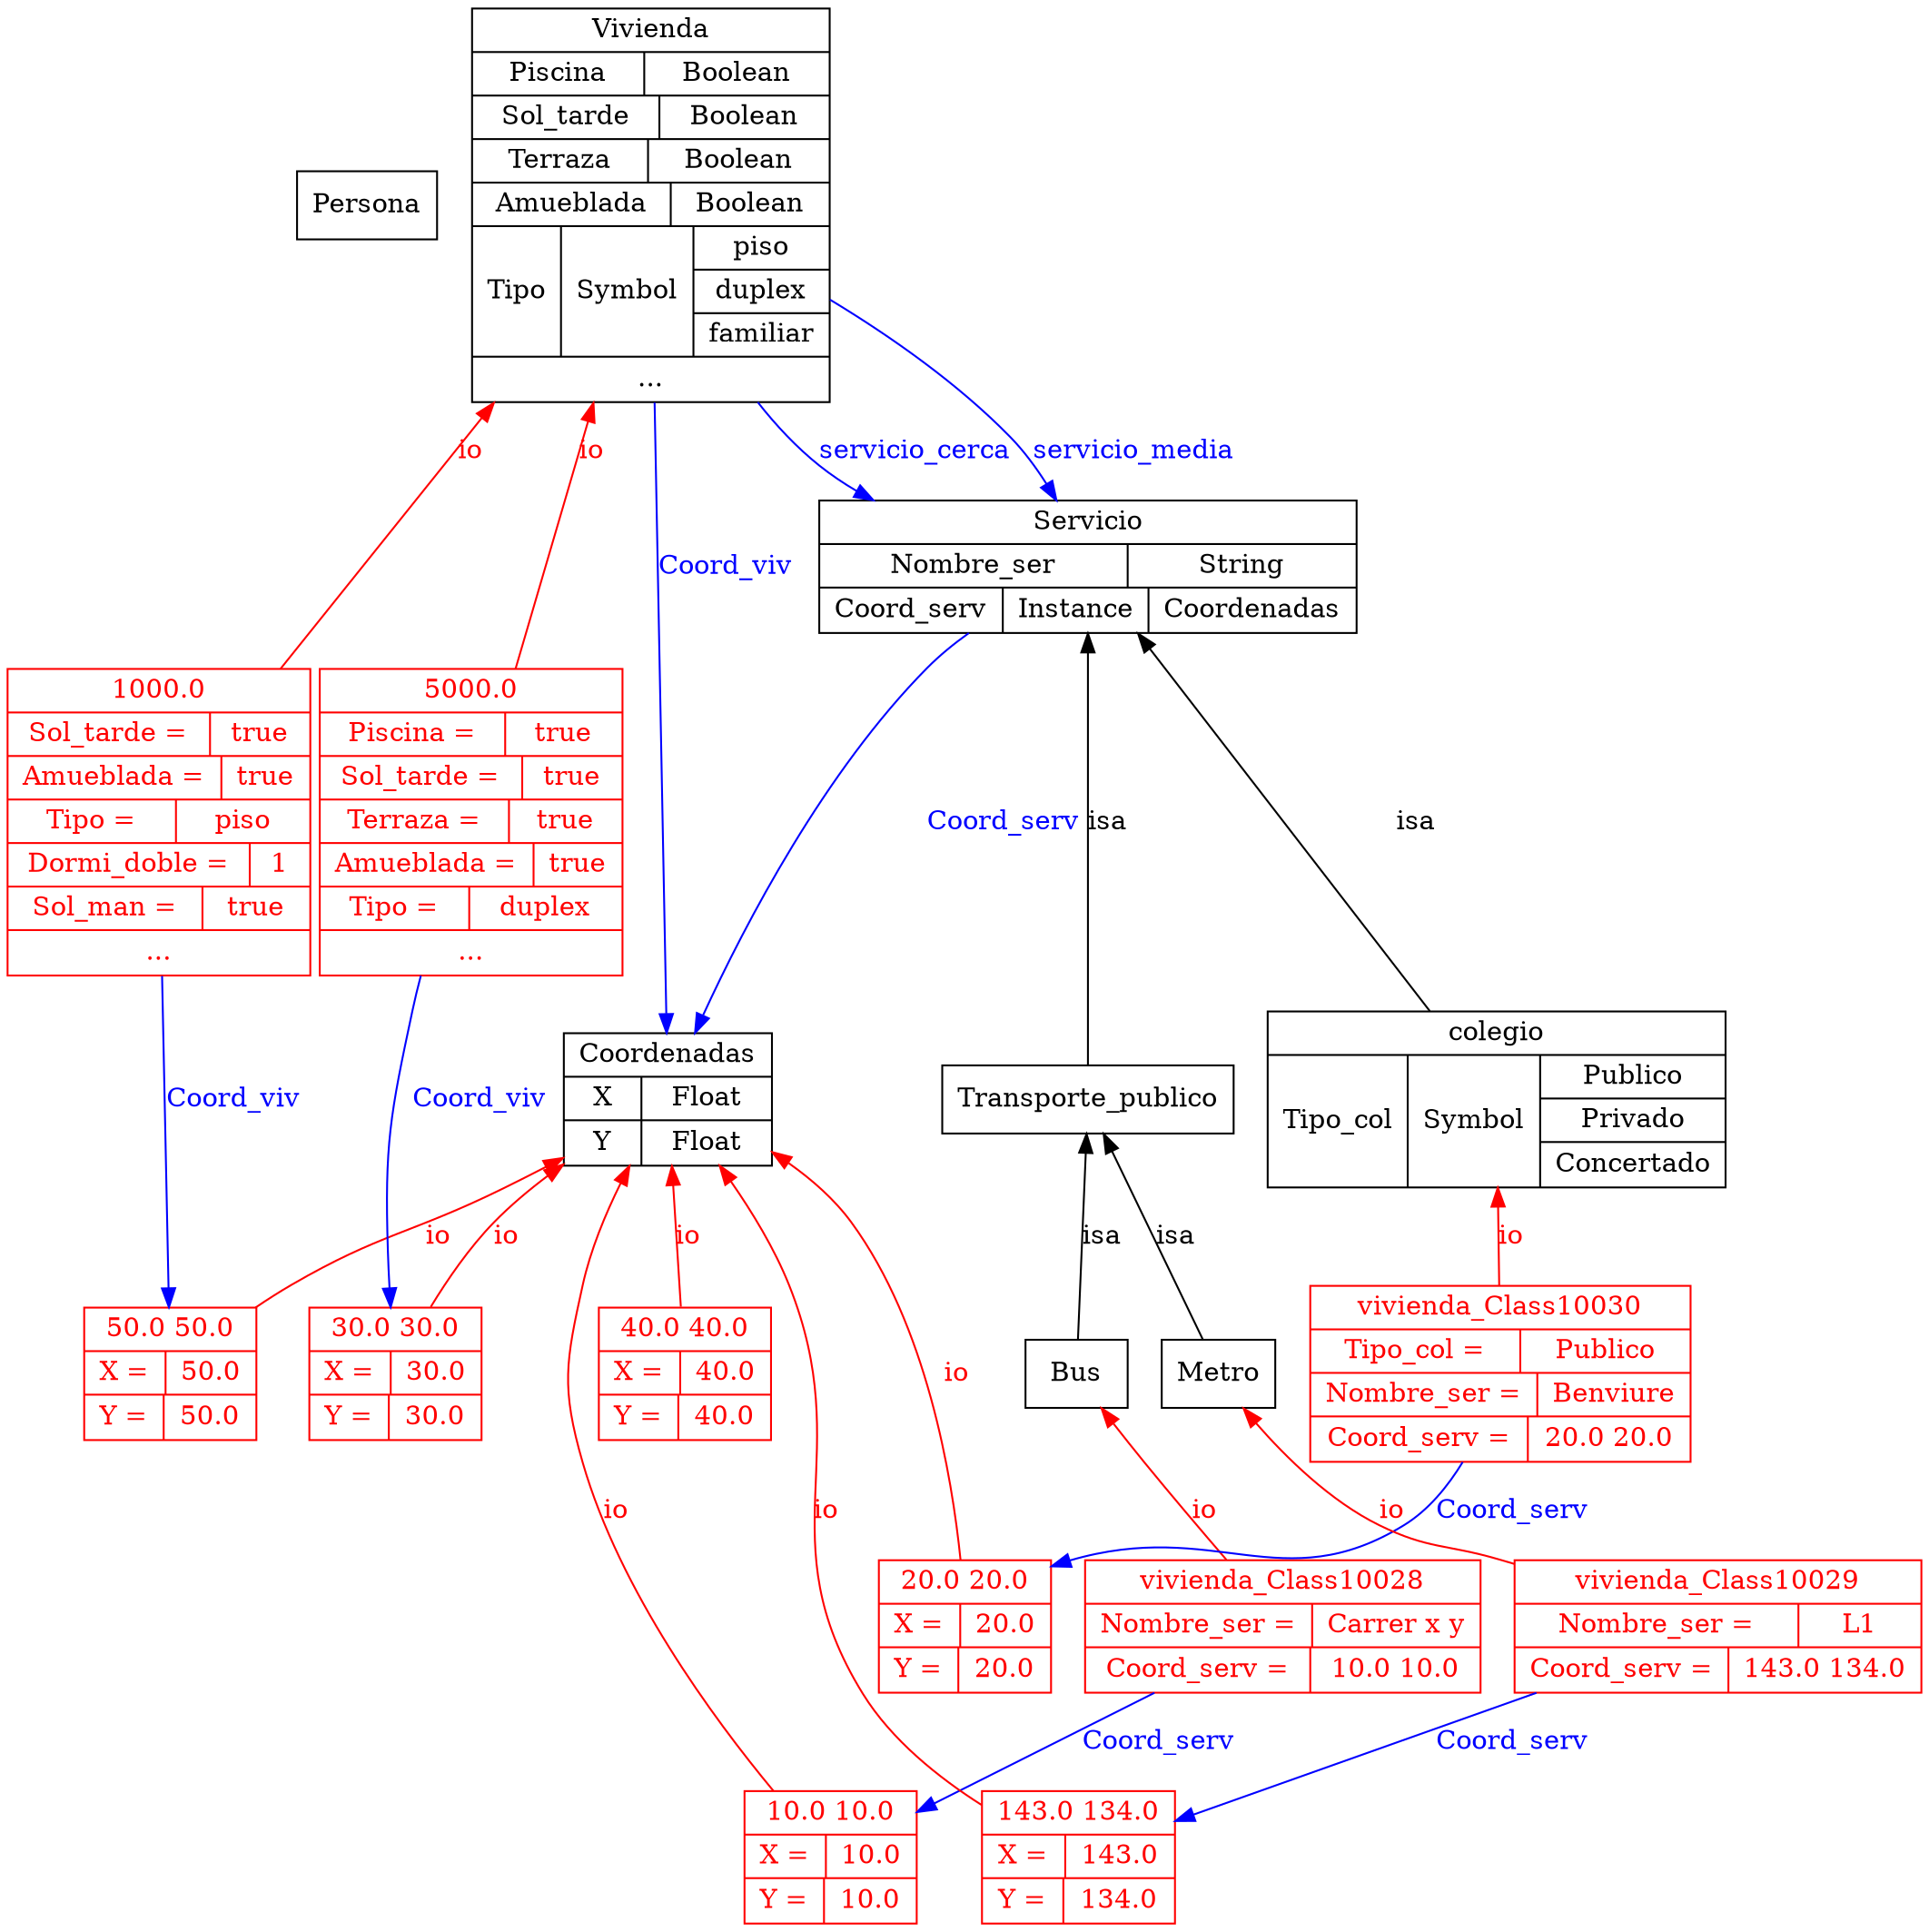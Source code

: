 digraph vivienda {
	graph [bb="0,0,862,1006"];
	node [label="\N"];
	Persona	 [color="0.0,0.0,0.0",
		fontcolor="0.0,0.0,0.0",
		height=0.5,
		label=Persona,
		pos="150,902",
		shape=box,
		width=0.86111];
	vivienda_Class10028	 [color="0.0,1.0,1.0",
		fontcolor="0.0,1.0,1.0",
		height=0.97222,
		label="{vivienda_Class10028|{Nombre_ser =|{Carrer x y}}|{Coord_serv =|{10.0 10.0}}}",
		pos="580,156",
		rects="494.5,167.5,665.5,190.5 494.5,144.5,592.5,167.5 592.5,144.5,665.5,167.5 494.5,121.5,593.5,144.5 593.5,121.5,665.5,144.5",
		shape=record,
		width=2.375];
	vivienda_Class10006	 [color="0.0,1.0,1.0",
		fontcolor="0.0,1.0,1.0",
		height=0.97222,
		label="{10.0 10.0|{X =|{10.0}}|{Y =|{10.0}}}",
		pos="282,35",
		rects="242.5,46.5,321.5,69.5 242.5,23.5,280.5,46.5 280.5,23.5,321.5,46.5 242.5,0.5,280.5,23.5 280.5,0.5,321.5,23.5",
		shape=record,
		width=1.0972];
	vivienda_Class10028 -> vivienda_Class10006	 [color="0.6666667,1.0,1.0",
		fontcolor="0.6666667,1.0,1.0",
		label=Coord_serv,
		lp="482,95.5",
		pos="e,321.51,51.776 495.8,121.38 442.56,100.12 375.62,73.386 330.96,55.553",
		style=filled];
	Bus	 [color="0.0,0.0,0.0",
		fontcolor="0.0,0.0,0.0",
		height=0.5,
		label=Bus,
		pos="473,288.5",
		shape=box,
		width=0.75];
	Bus -> vivienda_Class10028	 [color="0.0,1.0,1.0",
		dir=back,
		fontcolor="0.0,1.0,1.0",
		label=io,
		lp="540.5,216.5",
		pos="s,486.09,270.48 492.37,262.39 504.46,246.87 520.43,226.62 535,209 539.95,203.02 545.28,196.72 550.49,190.66"];
	Servicio	 [color="0.0,0.0,0.0",
		fontcolor="0.0,0.0,0.0",
		height=0.97222,
		label="{Servicio|{Nombre_ser|String}|{Coord_serv|Instance|{Coordenadas}}}",
		pos="479,712",
		rects="359.5,723.5,598.5,746.5 359.5,700.5,496.5,723.5 496.5,700.5,598.5,723.5 359.5,677.5,443.5,700.5 443.5,677.5,506.5,700.5 506.5,677.5,\
598.5,700.5",
		shape=record,
		width=3.3194];
	Coordenadas	 [color="0.0,0.0,0.0",
		fontcolor="0.0,0.0,0.0",
		height=0.97222,
		label="{Coordenadas|{X|Float}|{Y|Float}}",
		pos="296,432.5",
		rects="250,444,342,467 250,421,286,444 286,421,342,444 250,398,286,421 286,398,342,421",
		shape=record,
		width=1.2778];
	Servicio -> Coordenadas	 [color="0.6666667,1.0,1.0",
		fontcolor="0.6666667,1.0,1.0",
		label=Coord_serv,
		lp="441,578",
		pos="e,306.68,467.02 426.03,677.45 419.15,671.8 412.57,665.6 407,659 360.11,603.49 327.26,524.78 310.02,476.54",
		style=filled];
	colegio	 [color="0.0,0.0,0.0",
		fontcolor="0.0,0.0,0.0",
		height=1.2917,
		label="{colegio|{Tipo_col|Symbol|{Publico|Privado|Concertado}}}",
		pos="668,432.5",
		rects="562.5,455.5,773.5,478.5 562.5,386.5,630.5,455.5 630.5,386.5,690.5,455.5 690.5,432.5,773.5,455.5 690.5,409.5,773.5,432.5 690.5,386.5,\
773.5,409.5",
		shape=record,
		width=2.9306];
	Servicio -> colegio	 [color="0.0,0.0,0.0",
		dir=back,
		fontcolor="0.0,0.0,0.0",
		label=isa,
		lp="630,578",
		pos="s,501.99,677.25 507.79,668.72 542.68,617.51 601.21,531.57 637.04,478.96"];
	Transporte_publico	 [color="0.0,0.0,0.0",
		fontcolor="0.0,0.0,0.0",
		height=0.5,
		label=Transporte_publico,
		pos="479,432.5",
		shape=box,
		width=1.7778];
	Servicio -> Transporte_publico	 [color="0.0,0.0,0.0",
		dir=back,
		fontcolor="0.0,0.0,0.0",
		label=isa,
		lp="487,578",
		pos="s,479,677.25 479,666.93 479,604.48 479,493.12 479,450.62"];
	Coordenadas -> vivienda_Class10006	 [color="0.0,1.0,1.0",
		dir=back,
		fontcolor="0.0,1.0,1.0",
		label=io,
		lp="252.5,216.5",
		pos="s,276.82,397.85 272.26,388.61 264.51,372.33 256.89,353.3 253,335 232.82,240.12 257.27,125.27 272.15,69.559"];
	vivienda_Class10007	 [color="0.0,1.0,1.0",
		fontcolor="0.0,1.0,1.0",
		height=0.97222,
		label="{20.0 20.0|{X =|{20.0}}|{Y =|{20.0}}}",
		pos="437,156",
		rects="397.5,167.5,476.5,190.5 397.5,144.5,435.5,167.5 435.5,144.5,476.5,167.5 397.5,121.5,435.5,144.5 435.5,121.5,476.5,144.5",
		shape=record,
		width=1.0972];
	Coordenadas -> vivienda_Class10007	 [color="0.0,1.0,1.0",
		dir=back,
		fontcolor="0.0,1.0,1.0",
		label=io,
		lp="425.5,288.5",
		pos="s,342.31,406.44 350.73,400.44 362.84,391.35 374.56,380.45 383,368 402.51,339.2 421.87,242.8 431.22,190.85"];
	vivienda_Class10012	 [color="0.0,1.0,1.0",
		fontcolor="0.0,1.0,1.0",
		height=0.97222,
		label="{143.0 134.0|{X =|{143.0}}|{Y =|{134.0}}}",
		pos="431,35",
		rects="388.5,46.5,473.5,69.5 388.5,23.5,426.5,46.5 426.5,23.5,473.5,46.5 388.5,0.5,426.5,23.5 426.5,0.5,473.5,23.5",
		shape=record,
		width=1.1806];
	Coordenadas -> vivienda_Class10012	 [color="0.0,1.0,1.0",
		dir=back,
		fontcolor="0.0,1.0,1.0",
		label=io,
		lp="376.5,216.5",
		pos="s,318.38,397.98 323.66,389.2 333.27,372.84 343.31,353.6 350,335 382.72,244.03 358.63,212.78 389,121 394.79,103.5 403.56,85.041 411.58,\
69.814"];
	vivienda_Class10010	 [color="0.0,1.0,1.0",
		fontcolor="0.0,1.0,1.0",
		height=0.97222,
		label="{50.0 50.0|{X =|{50.0}}|{Y =|{50.0}}}",
		pos="66,288.5",
		rects="26.5,300,105.5,323 26.5,277,64.5,300 64.5,277,105.5,300 26.5,254,64.5,277 64.5,254,105.5,277",
		shape=record,
		width=1.0972];
	Coordenadas -> vivienda_Class10010	 [color="0.0,1.0,1.0",
		dir=back,
		fontcolor="0.0,1.0,1.0",
		label=io,
		lp="191.5,360.5",
		pos="s,249.86,399.63 241.31,394.32 236.53,391.41 231.71,388.6 227,386 178.74,359.42 159.74,365.72 114,335 108.76,331.48 103.55,327.37 \
98.609,323.09"];
	vivienda_Class10009	 [color="0.0,1.0,1.0",
		fontcolor="0.0,1.0,1.0",
		height=0.97222,
		label="{40.0 40.0|{X =|{40.0}}|{Y =|{40.0}}}",
		pos="301,288.5",
		rects="261.5,300,340.5,323 261.5,277,299.5,300 299.5,277,340.5,300 261.5,254,299.5,277 299.5,254,340.5,277",
		shape=record,
		width=1.0972];
	Coordenadas -> vivienda_Class10009	 [color="0.0,1.0,1.0",
		dir=back,
		fontcolor="0.0,1.0,1.0",
		label=io,
		lp="303.5,360.5",
		pos="s,297.18,397.85 297.54,387.71 298.27,367.01 299.13,342.67 299.81,323.4"];
	vivienda_Class10008	 [color="0.0,1.0,1.0",
		fontcolor="0.0,1.0,1.0",
		height=0.97222,
		label="{30.0 30.0|{X =|{30.0}}|{Y =|{30.0}}}",
		pos="163,288.5",
		rects="123.5,300,202.5,323 123.5,277,161.5,300 161.5,277,202.5,300 123.5,254,161.5,277 161.5,254,202.5,277",
		shape=record,
		width=1.0972];
	Coordenadas -> vivienda_Class10008	 [color="0.0,1.0,1.0",
		dir=back,
		fontcolor="0.0,1.0,1.0",
		label=io,
		lp="235.5,360.5",
		pos="s,259.75,397.85 252.26,390.59 244.71,383.2 237.03,375.46 230,368 216.61,353.78 202.47,337.44 190.66,323.36"];
	vivienda_Class10030	 [color="0.0,1.0,1.0",
		fontcolor="0.0,1.0,1.0",
		height=1.2917,
		label="{vivienda_Class10030|{Tipo_col =|{Publico}}|{Nombre_ser =|{Benviure}}|{Coord_serv =|{20.0 20.0}}}",
		pos="672,288.5",
		rects="590,311.5,754,334.5 590,288.5,682,311.5 682,288.5,754,311.5 590,265.5,688,288.5 688,265.5,754,288.5 590,242.5,686,265.5 686,242.5,\
754,265.5",
		shape=record,
		width=2.2778];
	vivienda_Class10030 -> vivienda_Class10007	 [color="0.6666667,1.0,1.0",
		fontcolor="0.6666667,1.0,1.0",
		label=Coord_serv,
		lp="676,216.5",
		pos="e,476.51,186.66 654.7,242.41 647.67,229.68 638.25,217.1 626,209 573.67,174.39 544.55,213.52 486,191 485.9,190.96 485.8,190.92 485.7,\
190.88",
		style=filled];
	colegio -> vivienda_Class10030	 [color="0.0,1.0,1.0",
		dir=back,
		fontcolor="0.0,1.0,1.0",
		label=io,
		lp="675.5,360.5",
		pos="s,669.28,386.18 669.56,375.96 669.95,362.35 670.35,347.95 670.72,334.88"];
	vivienda_Class10027	 [color="0.0,1.0,1.0",
		fontcolor="0.0,1.0,1.0",
		height=2.25,
		label="{1000.0|{Sol_tarde =|{true}}|{Amueblada =|{true}}|{Tipo =|{piso}}|{Dormi_doble =|{1}}|{Sol_man =|{true}}|{...}}",
		pos="65,578",
		rects="0,635.5,130,658.5 0,612.5,87,635.5 87,612.5,130,635.5 0,589.5,92,612.5 92,589.5,130,612.5 0,566.5,72,589.5 72,566.5,130,589.5 0,\
543.5,105,566.5 105,543.5,130,566.5 0,520.5,85,543.5 85,520.5,130,543.5 0,497.5,130,520.5",
		shape=record,
		width=1.8056];
	vivienda_Class10027 -> vivienda_Class10010	 [color="0.6666667,1.0,1.0",
		fontcolor="0.6666667,1.0,1.0",
		label=Coord_viv,
		lp="96.5,432.5",
		pos="e,65.883,323.1 65.277,497.3 65.461,444.33 65.696,376.79 65.848,333.34",
		style=filled];
	Vivienda	 [color="0.0,0.0,0.0",
		fontcolor="0.0,0.0,0.0",
		height=2.8889,
		label="{Vivienda|{Piscina|Boolean}|{Sol_tarde|Boolean}|{Terraza|Boolean}|{Amueblada|Boolean}|{Tipo|Symbol|{piso|duplex|familiar}}|{...}}",
		pos="280,902",
		rects="199.5,982.5,360.5,1005.5 199.5,959.5,276.5,982.5 276.5,959.5,360.5,982.5 199.5,936.5,284.5,959.5 284.5,936.5,360.5,959.5 199.5,913.5,\
278.5,936.5 278.5,913.5,360.5,936.5 199.5,890.5,288.5,913.5 288.5,890.5,360.5,913.5 199.5,821.5,243.5,890.5 243.5,821.5,303.5,890.5 \
303.5,867.5,360.5,890.5 303.5,844.5,360.5,867.5 303.5,821.5,360.5,844.5 199.5,798.5,360.5,821.5",
		shape=record,
		width=2.2361];
	Vivienda -> Servicio	 [color="0.6666667,1.0,1.0",
		fontcolor="0.6666667,1.0,1.0",
		label=servicio_cerca,
		lp="400,772.5",
		pos="e,384.99,746.56 329.84,798.21 338.46,786.08 348.18,774.62 359,765 364.37,760.23 370.24,755.84 376.41,751.82",
		style=filled];
	Vivienda -> Servicio	 [color="0.6666667,1.0,1.0",
		fontcolor="0.6666667,1.0,1.0",
		label=servicio_media,
		lp="493.5,772.5",
		pos="e,463.33,746.81 360.78,850.22 388.3,830.47 417.92,806.26 441,780 447.42,772.69 453.26,764.13 458.33,755.62",
		style=filled];
	Vivienda -> Coordenadas	 [color="0.6666667,1.0,1.0",
		fontcolor="0.6666667,1.0,1.0",
		label=Coord_viv,
		lp="317.5,712",
		pos="e,294.85,467.14 283.51,798.41 286.94,698.11 292.01,550.18 294.5,477.33",
		style=filled];
	Vivienda -> vivienda_Class10027	 [color="0.0,1.0,1.0",
		dir=back,
		fontcolor="0.0,1.0,1.0",
		label=io,
		lp="201.5,772.5",
		pos="s,211.38,798.23 205.67,789.68 176.88,746.55 144.56,698.15 118.17,658.63"];
	vivienda_Class10011	 [color="0.0,1.0,1.0",
		fontcolor="0.0,1.0,1.0",
		height=2.25,
		label="{5000.0|{Piscina =|{true}}|{Sol_tarde =|{true}}|{Terraza =|{true}}|{Amueblada =|{true}}|{Tipo =|{duplex}}|{...}}",
		pos="200,578",
		rects="135,635.5,265,658.5 135,612.5,215,635.5 215,612.5,265,635.5 135,589.5,222,612.5 222,589.5,265,612.5 135,566.5,216,589.5 216,566.5,\
265,589.5 135,543.5,227,566.5 227,543.5,265,566.5 135,520.5,201,543.5 201,520.5,265,543.5 135,497.5,265,520.5",
		shape=record,
		width=1.8056];
	Vivienda -> vivienda_Class10011	 [color="0.0,1.0,1.0",
		dir=back,
		fontcolor="0.0,1.0,1.0",
		label=io,
		lp="253.5,772.5",
		pos="s,254.47,798.23 252.01,788.33 241.38,745.55 229.5,697.74 219.78,658.63"];
	Transporte_publico -> Bus	 [color="0.0,0.0,0.0",
		dir=back,
		fontcolor="0.0,0.0,0.0",
		label=isa,
		lp="484,360.5",
		pos="s,478.28,414.37 477.85,404.18 476.63,375.39 474.75,330.92 473.73,306.69"];
	Metro	 [color="0.0,0.0,0.0",
		fontcolor="0.0,0.0,0.0",
		height=0.5,
		label=Metro,
		pos="545,288.5",
		shape=box,
		width=0.75];
	Transporte_publico -> Metro	 [color="0.0,0.0,0.0",
		dir=back,
		fontcolor="0.0,0.0,0.0",
		label=isa,
		lp="521,360.5",
		pos="s,486.96,414.37 491.35,404.94 504.72,376.17 525.65,331.14 537.01,306.69"];
	vivienda_Class10029	 [color="0.0,1.0,1.0",
		fontcolor="0.0,1.0,1.0",
		height=0.97222,
		label="{vivienda_Class10029|{Nombre_ser =|{L1}}|{Coord_serv =|{143.0 134.0}}}",
		pos="773,156",
		rects="684,167.5,862,190.5 684,144.5,806,167.5 806,144.5,862,167.5 684,121.5,780,144.5 780,121.5,862,144.5",
		shape=record,
		width=2.4722];
	Metro -> vivienda_Class10029	 [color="0.0,1.0,1.0",
		dir=back,
		fontcolor="0.0,1.0,1.0",
		label=io,
		lp="620.5,216.5",
		pos="s,555.62,270.25 561.61,261.6 574.18,244.1 593.01,221.91 615,209 639.01,194.9 648.51,199.56 675,191 677.91,190.06 680.87,189.09 683.86,\
188.11"];
	vivienda_Class10011 -> vivienda_Class10008	 [color="0.6666667,1.0,1.0",
		fontcolor="0.6666667,1.0,1.0",
		label=Coord_viv,
		lp="210.5,432.5",
		pos="e,164.88,323.18 182.99,497.44 181.89,491.21 180.88,485.01 180,479 172.74,429.41 168.11,372.03 165.55,333.52",
		style=filled];
	vivienda_Class10029 -> vivienda_Class10012	 [color="0.6666667,1.0,1.0",
		fontcolor="0.6666667,1.0,1.0",
		label=Coord_serv,
		lp="656,95.5",
		pos="e,473.66,50.844 683.59,123.89 619.87,101.72 536.41,72.677 483.23,54.173",
		style=filled];
}
